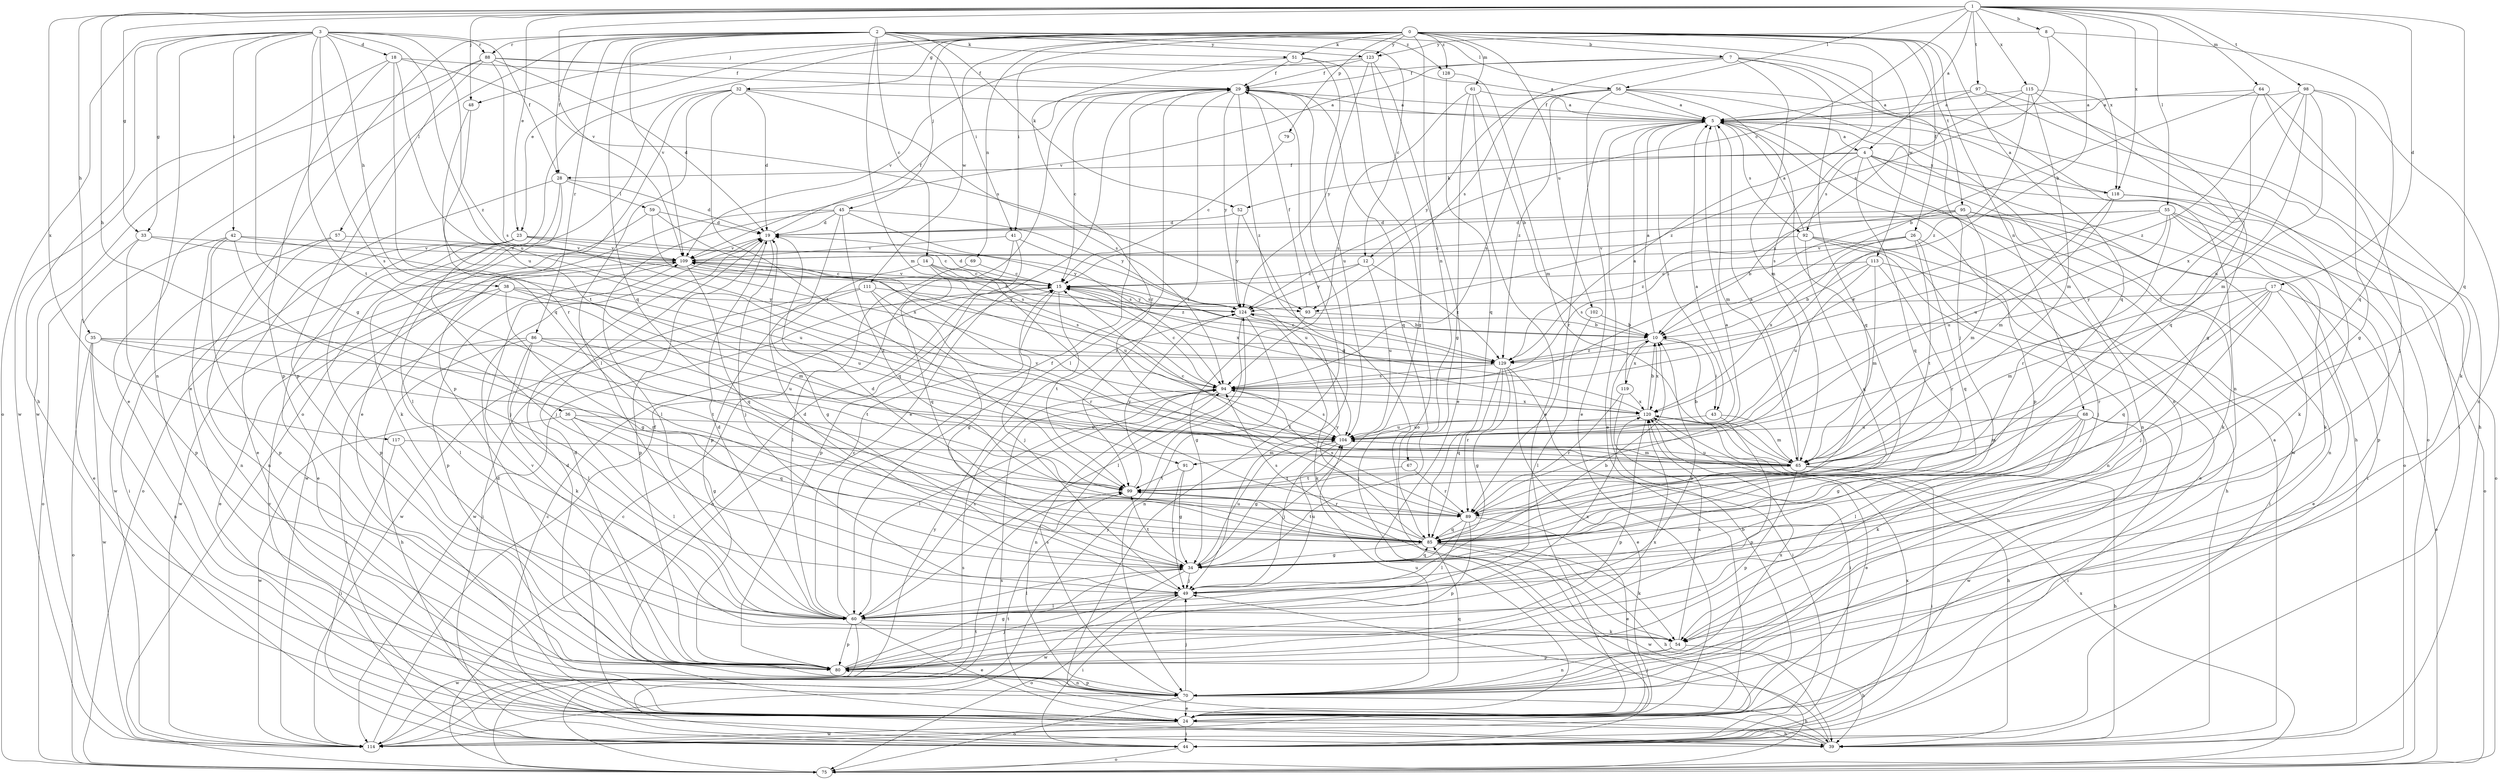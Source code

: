 strict digraph  {
0;
1;
2;
3;
4;
5;
7;
8;
10;
12;
14;
15;
17;
18;
19;
23;
24;
26;
28;
29;
32;
33;
34;
35;
36;
38;
39;
41;
42;
43;
44;
45;
48;
49;
51;
52;
54;
55;
56;
57;
59;
60;
61;
64;
65;
67;
68;
69;
70;
75;
79;
80;
85;
86;
88;
89;
91;
92;
93;
94;
95;
97;
98;
99;
102;
104;
109;
111;
113;
114;
115;
117;
118;
119;
120;
123;
124;
128;
129;
0 -> 7  [label=b];
0 -> 23  [label=e];
0 -> 26  [label=f];
0 -> 32  [label=g];
0 -> 41  [label=i];
0 -> 45  [label=j];
0 -> 48  [label=j];
0 -> 51  [label=k];
0 -> 61  [label=m];
0 -> 67  [label=n];
0 -> 68  [label=n];
0 -> 69  [label=n];
0 -> 75  [label=o];
0 -> 79  [label=p];
0 -> 85  [label=q];
0 -> 91  [label=s];
0 -> 95  [label=t];
0 -> 102  [label=u];
0 -> 111  [label=w];
0 -> 113  [label=w];
0 -> 123  [label=y];
0 -> 128  [label=z];
1 -> 4  [label=a];
1 -> 8  [label=b];
1 -> 10  [label=b];
1 -> 12  [label=c];
1 -> 17  [label=d];
1 -> 23  [label=e];
1 -> 33  [label=g];
1 -> 35  [label=h];
1 -> 36  [label=h];
1 -> 48  [label=j];
1 -> 55  [label=l];
1 -> 56  [label=l];
1 -> 64  [label=m];
1 -> 85  [label=q];
1 -> 97  [label=t];
1 -> 98  [label=t];
1 -> 109  [label=v];
1 -> 115  [label=x];
1 -> 117  [label=x];
1 -> 118  [label=x];
2 -> 12  [label=c];
2 -> 14  [label=c];
2 -> 24  [label=e];
2 -> 28  [label=f];
2 -> 41  [label=i];
2 -> 51  [label=k];
2 -> 52  [label=k];
2 -> 56  [label=l];
2 -> 57  [label=l];
2 -> 65  [label=m];
2 -> 85  [label=q];
2 -> 86  [label=r];
2 -> 88  [label=r];
2 -> 109  [label=v];
2 -> 123  [label=y];
2 -> 128  [label=z];
3 -> 18  [label=d];
3 -> 28  [label=f];
3 -> 33  [label=g];
3 -> 34  [label=g];
3 -> 38  [label=h];
3 -> 39  [label=h];
3 -> 42  [label=i];
3 -> 70  [label=n];
3 -> 75  [label=o];
3 -> 88  [label=r];
3 -> 91  [label=s];
3 -> 99  [label=t];
3 -> 104  [label=u];
3 -> 129  [label=z];
4 -> 28  [label=f];
4 -> 52  [label=k];
4 -> 70  [label=n];
4 -> 75  [label=o];
4 -> 85  [label=q];
4 -> 92  [label=s];
4 -> 114  [label=w];
4 -> 118  [label=x];
5 -> 4  [label=a];
5 -> 24  [label=e];
5 -> 29  [label=f];
5 -> 39  [label=h];
5 -> 43  [label=i];
5 -> 65  [label=m];
5 -> 80  [label=p];
5 -> 89  [label=r];
5 -> 92  [label=s];
7 -> 29  [label=f];
7 -> 49  [label=j];
7 -> 65  [label=m];
7 -> 70  [label=n];
7 -> 89  [label=r];
7 -> 93  [label=s];
7 -> 109  [label=v];
8 -> 85  [label=q];
8 -> 93  [label=s];
8 -> 118  [label=x];
8 -> 123  [label=y];
10 -> 5  [label=a];
10 -> 43  [label=i];
10 -> 119  [label=x];
10 -> 120  [label=x];
10 -> 129  [label=z];
12 -> 15  [label=c];
12 -> 104  [label=u];
12 -> 124  [label=y];
12 -> 129  [label=z];
14 -> 15  [label=c];
14 -> 34  [label=g];
14 -> 85  [label=q];
14 -> 120  [label=x];
14 -> 129  [label=z];
15 -> 19  [label=d];
15 -> 49  [label=j];
15 -> 93  [label=s];
15 -> 99  [label=t];
15 -> 109  [label=v];
15 -> 114  [label=w];
15 -> 124  [label=y];
17 -> 24  [label=e];
17 -> 49  [label=j];
17 -> 65  [label=m];
17 -> 75  [label=o];
17 -> 85  [label=q];
17 -> 89  [label=r];
17 -> 124  [label=y];
18 -> 29  [label=f];
18 -> 80  [label=p];
18 -> 85  [label=q];
18 -> 93  [label=s];
18 -> 104  [label=u];
18 -> 114  [label=w];
19 -> 29  [label=f];
19 -> 49  [label=j];
19 -> 80  [label=p];
19 -> 109  [label=v];
23 -> 15  [label=c];
23 -> 24  [label=e];
23 -> 44  [label=i];
23 -> 49  [label=j];
23 -> 80  [label=p];
23 -> 109  [label=v];
23 -> 124  [label=y];
24 -> 10  [label=b];
24 -> 19  [label=d];
24 -> 39  [label=h];
24 -> 44  [label=i];
24 -> 114  [label=w];
26 -> 49  [label=j];
26 -> 85  [label=q];
26 -> 94  [label=s];
26 -> 99  [label=t];
26 -> 109  [label=v];
26 -> 120  [label=x];
28 -> 19  [label=d];
28 -> 24  [label=e];
28 -> 54  [label=k];
28 -> 59  [label=l];
28 -> 60  [label=l];
29 -> 5  [label=a];
29 -> 15  [label=c];
29 -> 24  [label=e];
29 -> 49  [label=j];
29 -> 60  [label=l];
29 -> 85  [label=q];
29 -> 99  [label=t];
29 -> 124  [label=y];
29 -> 129  [label=z];
32 -> 5  [label=a];
32 -> 19  [label=d];
32 -> 24  [label=e];
32 -> 60  [label=l];
32 -> 80  [label=p];
32 -> 94  [label=s];
32 -> 99  [label=t];
33 -> 10  [label=b];
33 -> 75  [label=o];
33 -> 80  [label=p];
33 -> 109  [label=v];
34 -> 49  [label=j];
34 -> 60  [label=l];
34 -> 85  [label=q];
34 -> 99  [label=t];
34 -> 104  [label=u];
34 -> 114  [label=w];
35 -> 70  [label=n];
35 -> 75  [label=o];
35 -> 89  [label=r];
35 -> 99  [label=t];
35 -> 114  [label=w];
35 -> 129  [label=z];
36 -> 34  [label=g];
36 -> 60  [label=l];
36 -> 85  [label=q];
36 -> 104  [label=u];
36 -> 114  [label=w];
38 -> 24  [label=e];
38 -> 34  [label=g];
38 -> 60  [label=l];
38 -> 65  [label=m];
38 -> 104  [label=u];
38 -> 124  [label=y];
39 -> 5  [label=a];
39 -> 15  [label=c];
39 -> 29  [label=f];
39 -> 49  [label=j];
39 -> 99  [label=t];
41 -> 75  [label=o];
41 -> 80  [label=p];
41 -> 104  [label=u];
41 -> 109  [label=v];
42 -> 24  [label=e];
42 -> 49  [label=j];
42 -> 70  [label=n];
42 -> 80  [label=p];
42 -> 104  [label=u];
42 -> 109  [label=v];
43 -> 65  [label=m];
43 -> 80  [label=p];
43 -> 104  [label=u];
44 -> 15  [label=c];
44 -> 75  [label=o];
44 -> 109  [label=v];
44 -> 120  [label=x];
44 -> 124  [label=y];
45 -> 19  [label=d];
45 -> 60  [label=l];
45 -> 80  [label=p];
45 -> 85  [label=q];
45 -> 94  [label=s];
45 -> 114  [label=w];
45 -> 124  [label=y];
48 -> 89  [label=r];
48 -> 99  [label=t];
49 -> 10  [label=b];
49 -> 19  [label=d];
49 -> 44  [label=i];
49 -> 60  [label=l];
49 -> 75  [label=o];
49 -> 104  [label=u];
51 -> 29  [label=f];
51 -> 75  [label=o];
51 -> 89  [label=r];
51 -> 104  [label=u];
52 -> 19  [label=d];
52 -> 44  [label=i];
52 -> 124  [label=y];
54 -> 39  [label=h];
54 -> 70  [label=n];
54 -> 80  [label=p];
54 -> 120  [label=x];
55 -> 15  [label=c];
55 -> 19  [label=d];
55 -> 54  [label=k];
55 -> 75  [label=o];
55 -> 80  [label=p];
55 -> 89  [label=r];
55 -> 94  [label=s];
55 -> 104  [label=u];
56 -> 5  [label=a];
56 -> 24  [label=e];
56 -> 70  [label=n];
56 -> 75  [label=o];
56 -> 85  [label=q];
56 -> 94  [label=s];
56 -> 124  [label=y];
56 -> 129  [label=z];
57 -> 70  [label=n];
57 -> 109  [label=v];
57 -> 114  [label=w];
59 -> 19  [label=d];
59 -> 75  [label=o];
59 -> 94  [label=s];
59 -> 120  [label=x];
60 -> 10  [label=b];
60 -> 15  [label=c];
60 -> 19  [label=d];
60 -> 24  [label=e];
60 -> 29  [label=f];
60 -> 54  [label=k];
60 -> 80  [label=p];
60 -> 94  [label=s];
60 -> 114  [label=w];
60 -> 120  [label=x];
61 -> 5  [label=a];
61 -> 10  [label=b];
61 -> 24  [label=e];
61 -> 34  [label=g];
61 -> 94  [label=s];
64 -> 5  [label=a];
64 -> 10  [label=b];
64 -> 49  [label=j];
64 -> 54  [label=k];
64 -> 99  [label=t];
65 -> 5  [label=a];
65 -> 10  [label=b];
65 -> 15  [label=c];
65 -> 39  [label=h];
65 -> 44  [label=i];
65 -> 80  [label=p];
65 -> 99  [label=t];
65 -> 104  [label=u];
65 -> 109  [label=v];
67 -> 89  [label=r];
67 -> 99  [label=t];
68 -> 34  [label=g];
68 -> 44  [label=i];
68 -> 54  [label=k];
68 -> 60  [label=l];
68 -> 65  [label=m];
68 -> 104  [label=u];
68 -> 114  [label=w];
69 -> 15  [label=c];
69 -> 60  [label=l];
70 -> 19  [label=d];
70 -> 24  [label=e];
70 -> 39  [label=h];
70 -> 49  [label=j];
70 -> 75  [label=o];
70 -> 80  [label=p];
70 -> 85  [label=q];
70 -> 94  [label=s];
70 -> 104  [label=u];
70 -> 120  [label=x];
75 -> 94  [label=s];
75 -> 99  [label=t];
75 -> 120  [label=x];
79 -> 15  [label=c];
80 -> 19  [label=d];
80 -> 34  [label=g];
80 -> 49  [label=j];
80 -> 70  [label=n];
80 -> 109  [label=v];
80 -> 120  [label=x];
85 -> 19  [label=d];
85 -> 34  [label=g];
85 -> 39  [label=h];
85 -> 54  [label=k];
85 -> 94  [label=s];
85 -> 99  [label=t];
85 -> 114  [label=w];
85 -> 124  [label=y];
86 -> 39  [label=h];
86 -> 44  [label=i];
86 -> 54  [label=k];
86 -> 60  [label=l];
86 -> 99  [label=t];
86 -> 104  [label=u];
86 -> 129  [label=z];
88 -> 5  [label=a];
88 -> 19  [label=d];
88 -> 24  [label=e];
88 -> 29  [label=f];
88 -> 80  [label=p];
88 -> 94  [label=s];
88 -> 114  [label=w];
89 -> 5  [label=a];
89 -> 24  [label=e];
89 -> 60  [label=l];
89 -> 80  [label=p];
89 -> 85  [label=q];
89 -> 94  [label=s];
91 -> 34  [label=g];
91 -> 49  [label=j];
91 -> 99  [label=t];
92 -> 5  [label=a];
92 -> 24  [label=e];
92 -> 39  [label=h];
92 -> 70  [label=n];
92 -> 85  [label=q];
92 -> 109  [label=v];
93 -> 10  [label=b];
93 -> 29  [label=f];
93 -> 34  [label=g];
94 -> 15  [label=c];
94 -> 60  [label=l];
94 -> 70  [label=n];
94 -> 120  [label=x];
95 -> 10  [label=b];
95 -> 19  [label=d];
95 -> 44  [label=i];
95 -> 54  [label=k];
95 -> 65  [label=m];
95 -> 70  [label=n];
95 -> 129  [label=z];
97 -> 5  [label=a];
97 -> 39  [label=h];
97 -> 44  [label=i];
97 -> 129  [label=z];
98 -> 5  [label=a];
98 -> 34  [label=g];
98 -> 65  [label=m];
98 -> 70  [label=n];
98 -> 104  [label=u];
98 -> 120  [label=x];
98 -> 129  [label=z];
99 -> 89  [label=r];
99 -> 124  [label=y];
102 -> 10  [label=b];
102 -> 60  [label=l];
104 -> 5  [label=a];
104 -> 34  [label=g];
104 -> 49  [label=j];
104 -> 65  [label=m];
104 -> 94  [label=s];
109 -> 15  [label=c];
109 -> 80  [label=p];
109 -> 85  [label=q];
109 -> 94  [label=s];
109 -> 104  [label=u];
109 -> 114  [label=w];
111 -> 34  [label=g];
111 -> 44  [label=i];
111 -> 89  [label=r];
111 -> 114  [label=w];
111 -> 124  [label=y];
113 -> 10  [label=b];
113 -> 15  [label=c];
113 -> 44  [label=i];
113 -> 65  [label=m];
113 -> 89  [label=r];
113 -> 104  [label=u];
114 -> 29  [label=f];
114 -> 94  [label=s];
114 -> 124  [label=y];
115 -> 5  [label=a];
115 -> 34  [label=g];
115 -> 65  [label=m];
115 -> 85  [label=q];
115 -> 94  [label=s];
115 -> 129  [label=z];
117 -> 44  [label=i];
117 -> 60  [label=l];
117 -> 65  [label=m];
118 -> 5  [label=a];
118 -> 54  [label=k];
118 -> 65  [label=m];
118 -> 75  [label=o];
118 -> 104  [label=u];
119 -> 5  [label=a];
119 -> 44  [label=i];
119 -> 89  [label=r];
119 -> 120  [label=x];
120 -> 10  [label=b];
120 -> 15  [label=c];
120 -> 24  [label=e];
120 -> 39  [label=h];
120 -> 80  [label=p];
120 -> 104  [label=u];
123 -> 24  [label=e];
123 -> 29  [label=f];
123 -> 34  [label=g];
123 -> 109  [label=v];
123 -> 124  [label=y];
124 -> 10  [label=b];
124 -> 54  [label=k];
124 -> 60  [label=l];
124 -> 70  [label=n];
128 -> 65  [label=m];
128 -> 85  [label=q];
129 -> 15  [label=c];
129 -> 24  [label=e];
129 -> 34  [label=g];
129 -> 44  [label=i];
129 -> 85  [label=q];
129 -> 89  [label=r];
129 -> 94  [label=s];
}
